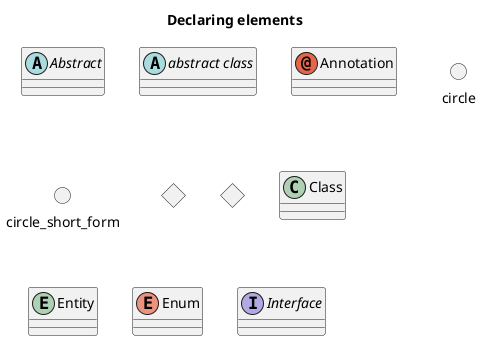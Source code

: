 @startuml Declaring
    title Declaring elements
    abstract        Abstract { }
    abstract class  "abstract class" { }
    annotation      Annotation { }
    circle          circle { }
    ()              circle_short_form
    diamond         diamond
    <>              diamond_short_form
    class           Class { }
    entity          Entity { }
    enum            Enum { }
    interface       Interface { }    
@enduml